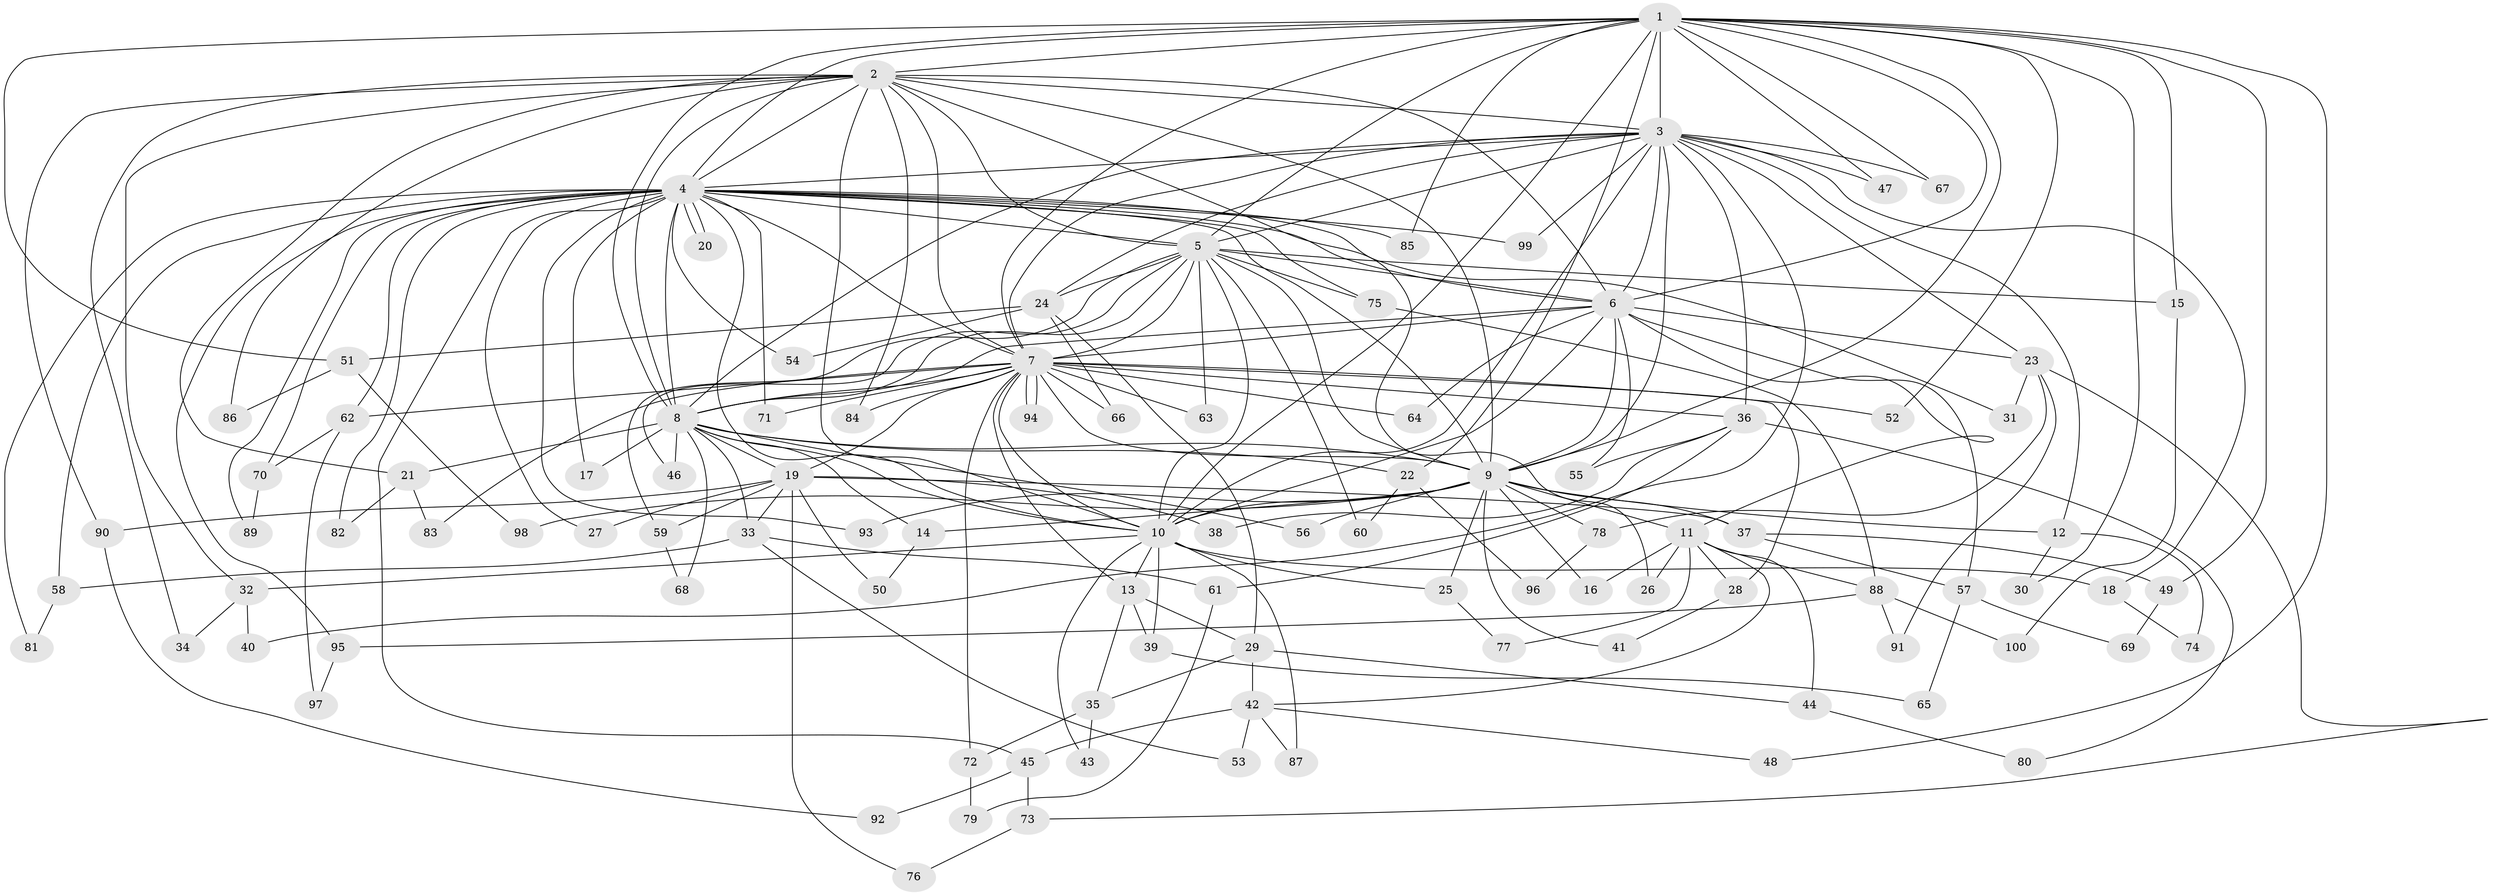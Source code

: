 // Generated by graph-tools (version 1.1) at 2025/11/02/21/25 10:11:08]
// undirected, 100 vertices, 225 edges
graph export_dot {
graph [start="1"]
  node [color=gray90,style=filled];
  1;
  2;
  3;
  4;
  5;
  6;
  7;
  8;
  9;
  10;
  11;
  12;
  13;
  14;
  15;
  16;
  17;
  18;
  19;
  20;
  21;
  22;
  23;
  24;
  25;
  26;
  27;
  28;
  29;
  30;
  31;
  32;
  33;
  34;
  35;
  36;
  37;
  38;
  39;
  40;
  41;
  42;
  43;
  44;
  45;
  46;
  47;
  48;
  49;
  50;
  51;
  52;
  53;
  54;
  55;
  56;
  57;
  58;
  59;
  60;
  61;
  62;
  63;
  64;
  65;
  66;
  67;
  68;
  69;
  70;
  71;
  72;
  73;
  74;
  75;
  76;
  77;
  78;
  79;
  80;
  81;
  82;
  83;
  84;
  85;
  86;
  87;
  88;
  89;
  90;
  91;
  92;
  93;
  94;
  95;
  96;
  97;
  98;
  99;
  100;
  1 -- 2;
  1 -- 3;
  1 -- 4;
  1 -- 5;
  1 -- 6;
  1 -- 7;
  1 -- 8;
  1 -- 9;
  1 -- 10;
  1 -- 15;
  1 -- 22;
  1 -- 30;
  1 -- 47;
  1 -- 48;
  1 -- 49;
  1 -- 51;
  1 -- 52;
  1 -- 67;
  1 -- 85;
  2 -- 3;
  2 -- 4;
  2 -- 5;
  2 -- 6;
  2 -- 7;
  2 -- 8;
  2 -- 9;
  2 -- 10;
  2 -- 21;
  2 -- 26;
  2 -- 32;
  2 -- 34;
  2 -- 84;
  2 -- 86;
  2 -- 90;
  3 -- 4;
  3 -- 5;
  3 -- 6;
  3 -- 7;
  3 -- 8;
  3 -- 9;
  3 -- 10;
  3 -- 12;
  3 -- 18;
  3 -- 23;
  3 -- 24;
  3 -- 36;
  3 -- 40;
  3 -- 47;
  3 -- 67;
  3 -- 99;
  4 -- 5;
  4 -- 6;
  4 -- 7;
  4 -- 8;
  4 -- 9;
  4 -- 10;
  4 -- 17;
  4 -- 20;
  4 -- 20;
  4 -- 27;
  4 -- 31;
  4 -- 45;
  4 -- 54;
  4 -- 58;
  4 -- 62;
  4 -- 70;
  4 -- 71;
  4 -- 75;
  4 -- 81;
  4 -- 82;
  4 -- 85;
  4 -- 89;
  4 -- 93;
  4 -- 95;
  4 -- 99;
  5 -- 6;
  5 -- 7;
  5 -- 8;
  5 -- 9;
  5 -- 10;
  5 -- 15;
  5 -- 24;
  5 -- 46;
  5 -- 59;
  5 -- 60;
  5 -- 63;
  5 -- 75;
  6 -- 7;
  6 -- 8;
  6 -- 9;
  6 -- 10;
  6 -- 11;
  6 -- 23;
  6 -- 55;
  6 -- 57;
  6 -- 64;
  7 -- 8;
  7 -- 9;
  7 -- 10;
  7 -- 13;
  7 -- 19;
  7 -- 28;
  7 -- 36;
  7 -- 52;
  7 -- 62;
  7 -- 63;
  7 -- 64;
  7 -- 66;
  7 -- 71;
  7 -- 72;
  7 -- 83;
  7 -- 84;
  7 -- 94;
  7 -- 94;
  8 -- 9;
  8 -- 10;
  8 -- 14;
  8 -- 17;
  8 -- 19;
  8 -- 21;
  8 -- 22;
  8 -- 33;
  8 -- 46;
  8 -- 56;
  8 -- 68;
  9 -- 10;
  9 -- 11;
  9 -- 12;
  9 -- 14;
  9 -- 16;
  9 -- 25;
  9 -- 37;
  9 -- 41;
  9 -- 56;
  9 -- 78;
  9 -- 93;
  9 -- 98;
  10 -- 13;
  10 -- 18;
  10 -- 25;
  10 -- 32;
  10 -- 39;
  10 -- 43;
  10 -- 87;
  11 -- 16;
  11 -- 26;
  11 -- 28;
  11 -- 42;
  11 -- 44;
  11 -- 77;
  11 -- 88;
  12 -- 30;
  12 -- 74;
  13 -- 29;
  13 -- 35;
  13 -- 39;
  14 -- 50;
  15 -- 100;
  18 -- 74;
  19 -- 27;
  19 -- 33;
  19 -- 37;
  19 -- 38;
  19 -- 50;
  19 -- 59;
  19 -- 76;
  19 -- 90;
  21 -- 82;
  21 -- 83;
  22 -- 60;
  22 -- 96;
  23 -- 31;
  23 -- 73;
  23 -- 78;
  23 -- 91;
  24 -- 29;
  24 -- 51;
  24 -- 54;
  24 -- 66;
  25 -- 77;
  28 -- 41;
  29 -- 35;
  29 -- 42;
  29 -- 44;
  32 -- 34;
  32 -- 40;
  33 -- 53;
  33 -- 58;
  33 -- 61;
  35 -- 43;
  35 -- 72;
  36 -- 38;
  36 -- 55;
  36 -- 61;
  36 -- 80;
  37 -- 49;
  37 -- 57;
  39 -- 65;
  42 -- 45;
  42 -- 48;
  42 -- 53;
  42 -- 87;
  44 -- 80;
  45 -- 73;
  45 -- 92;
  49 -- 69;
  51 -- 86;
  51 -- 98;
  57 -- 65;
  57 -- 69;
  58 -- 81;
  59 -- 68;
  61 -- 79;
  62 -- 70;
  62 -- 97;
  70 -- 89;
  72 -- 79;
  73 -- 76;
  75 -- 88;
  78 -- 96;
  88 -- 91;
  88 -- 95;
  88 -- 100;
  90 -- 92;
  95 -- 97;
}
